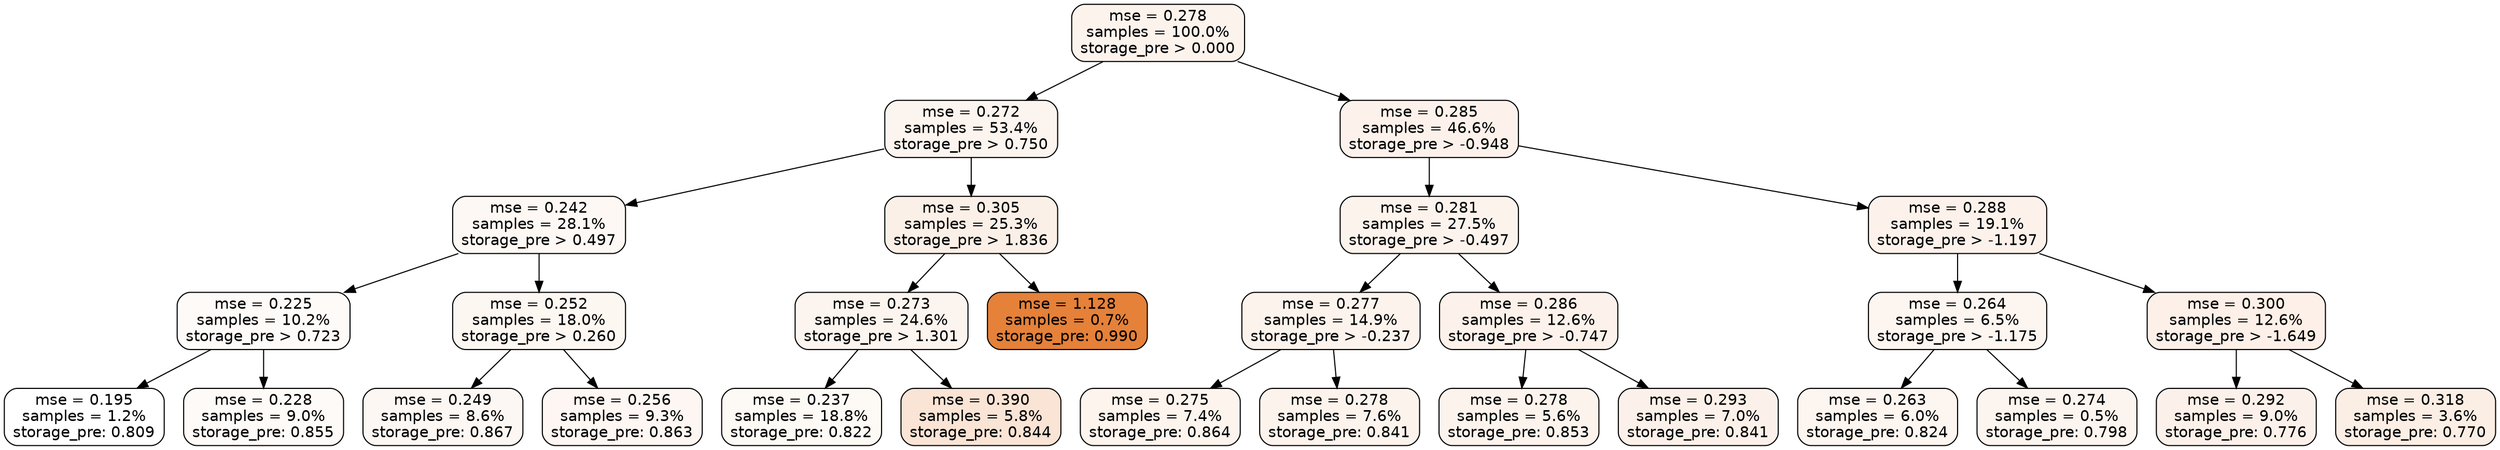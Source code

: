 digraph tree {
node [shape=rectangle, style="filled, rounded", color="black", fontname=helvetica] ;
edge [fontname=helvetica] ;
	"0" [label="mse = 0.278
samples = 100.0%
storage_pre > 0.000", fillcolor="#fcf3ed"]
	"16" [label="mse = 0.272
samples = 53.4%
storage_pre > 0.750", fillcolor="#fcf4ee"]
	"1" [label="mse = 0.285
samples = 46.6%
storage_pre > -0.948", fillcolor="#fcf2eb"]
	"17" [label="mse = 0.242
samples = 28.1%
storage_pre > 0.497", fillcolor="#fdf8f4"]
	"24" [label="mse = 0.305
samples = 25.3%
storage_pre > 1.836", fillcolor="#fbf0e7"]
	"9" [label="mse = 0.281
samples = 27.5%
storage_pre > -0.497", fillcolor="#fcf3ec"]
	"2" [label="mse = 0.288
samples = 19.1%
storage_pre > -1.197", fillcolor="#fcf2eb"]
	"21" [label="mse = 0.225
samples = 10.2%
storage_pre > 0.723", fillcolor="#fefaf8"]
	"18" [label="mse = 0.252
samples = 18.0%
storage_pre > 0.260", fillcolor="#fdf7f2"]
	"25" [label="mse = 0.273
samples = 24.6%
storage_pre > 1.301", fillcolor="#fcf4ee"]
	"28" [label="mse = 1.128
samples = 0.7%
storage_pre: 0.990", fillcolor="#e58139"]
	"13" [label="mse = 0.277
samples = 14.9%
storage_pre > -0.237", fillcolor="#fcf3ed"]
	"10" [label="mse = 0.286
samples = 12.6%
storage_pre > -0.747", fillcolor="#fcf2eb"]
	"6" [label="mse = 0.264
samples = 6.5%
storage_pre > -1.175", fillcolor="#fdf5f0"]
	"3" [label="mse = 0.300
samples = 12.6%
storage_pre > -1.649", fillcolor="#fcf0e8"]
	"23" [label="mse = 0.195
samples = 1.2%
storage_pre: 0.809", fillcolor="#ffffff"]
	"22" [label="mse = 0.228
samples = 9.0%
storage_pre: 0.855", fillcolor="#fefaf7"]
	"20" [label="mse = 0.249
samples = 8.6%
storage_pre: 0.867", fillcolor="#fdf7f3"]
	"19" [label="mse = 0.256
samples = 9.3%
storage_pre: 0.863", fillcolor="#fdf6f2"]
	"26" [label="mse = 0.237
samples = 18.8%
storage_pre: 0.822", fillcolor="#fdf9f5"]
	"27" [label="mse = 0.390
samples = 5.8%
storage_pre: 0.844", fillcolor="#f9e4d5"]
	"14" [label="mse = 0.275
samples = 7.4%
storage_pre: 0.864", fillcolor="#fcf4ed"]
	"15" [label="mse = 0.278
samples = 7.6%
storage_pre: 0.841", fillcolor="#fcf3ed"]
	"11" [label="mse = 0.278
samples = 5.6%
storage_pre: 0.853", fillcolor="#fcf3ed"]
	"12" [label="mse = 0.293
samples = 7.0%
storage_pre: 0.841", fillcolor="#fcf1ea"]
	"8" [label="mse = 0.263
samples = 6.0%
storage_pre: 0.824", fillcolor="#fdf5f0"]
	"7" [label="mse = 0.274
samples = 0.5%
storage_pre: 0.798", fillcolor="#fcf4ee"]
	"5" [label="mse = 0.292
samples = 9.0%
storage_pre: 0.776", fillcolor="#fcf1ea"]
	"4" [label="mse = 0.318
samples = 3.6%
storage_pre: 0.770", fillcolor="#fbeee4"]

	"0" -> "1"
	"0" -> "16"
	"16" -> "17"
	"16" -> "24"
	"1" -> "2"
	"1" -> "9"
	"17" -> "18"
	"17" -> "21"
	"24" -> "25"
	"24" -> "28"
	"9" -> "10"
	"9" -> "13"
	"2" -> "3"
	"2" -> "6"
	"21" -> "22"
	"21" -> "23"
	"18" -> "19"
	"18" -> "20"
	"25" -> "26"
	"25" -> "27"
	"13" -> "14"
	"13" -> "15"
	"10" -> "11"
	"10" -> "12"
	"6" -> "7"
	"6" -> "8"
	"3" -> "4"
	"3" -> "5"
}